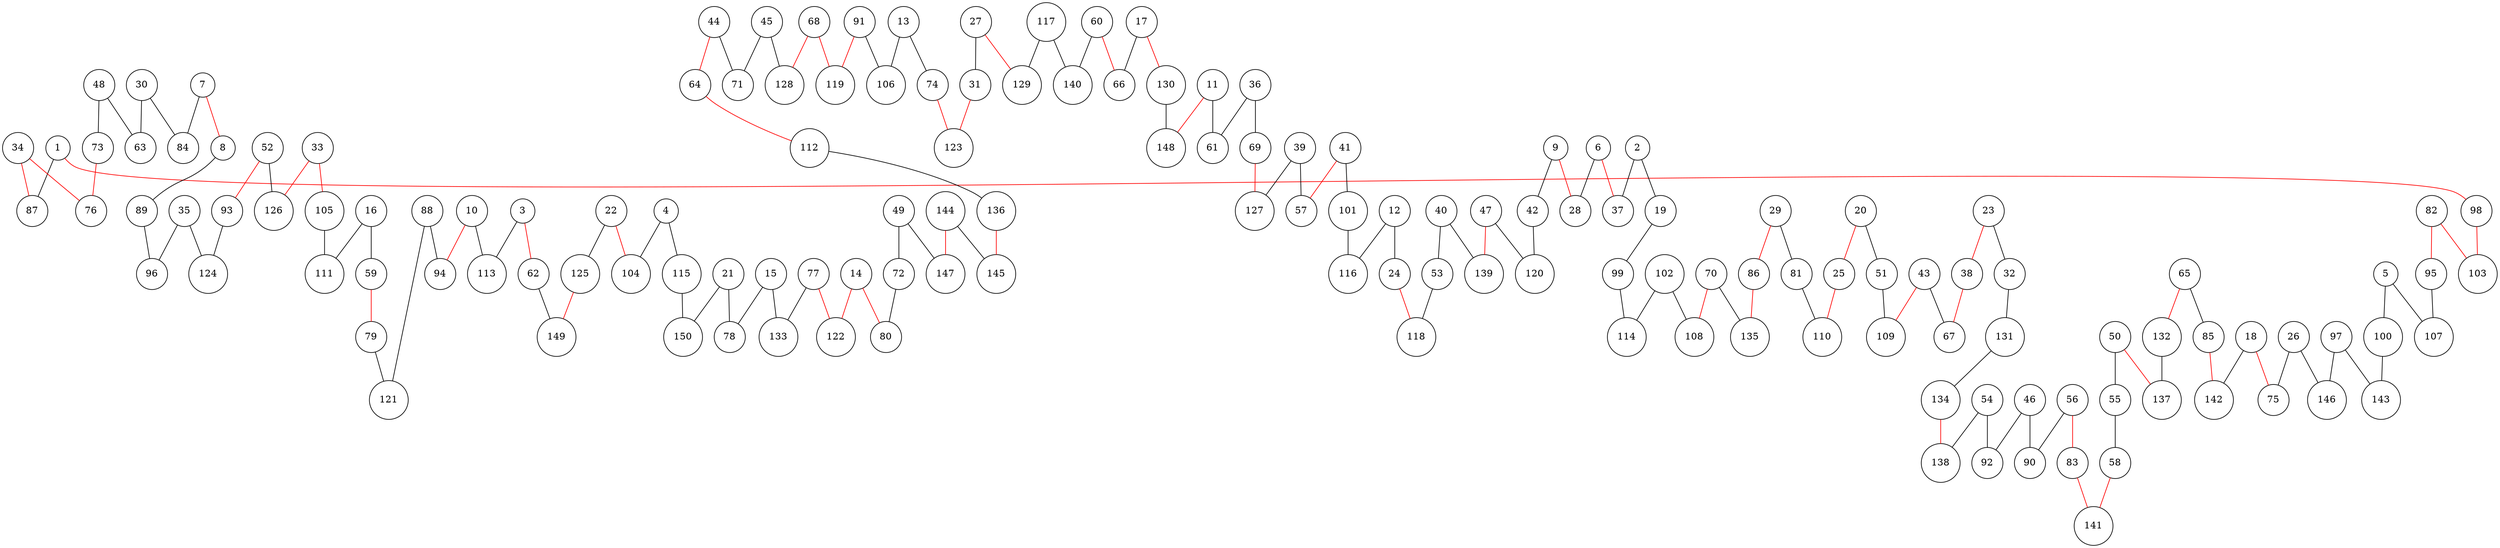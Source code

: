 graph ch150 {
	node [shape=circle fillcolor=white]
	1 [ pos = "1.070403,15.473337!"]
	2 [ pos = "17.502303,14.132669!"]
	3 [ pos = "1.090184,10.096625!"]
	4 [ pos = "1.527918,3.759195!"]
	5 [ pos = "4.090149,18.061076!"]
	6 [ pos = "19.725748,13.395577!"]
	7 [ pos = "3.223497,15.136220!"]
	8 [ pos = "4.045175,14.432919!"]
	9 [ pos = "18.899667,12.749494!"]
	10 [ pos = "2.824434,10.995623!"]
	11 [ pos = "19.938547,5.157585!"]
	12 [ pos = "15.338401,8.211936!"]
	13 [ pos = "5.500969,0.584369!"]
	14 [ pos = "8.084956,6.570059!"]
	15 [ pos = "6.885267,8.048578!"]
	16 [ pos = "7.059753,9.219271!"]
	17 [ pos = "18.576023,1.782125!"]
	18 [ pos = "10.091405,19.063659!"]
	19 [ pos = "18.108887,15.294098!"]
	20 [ pos = "13.960988,12.507889!"]
	21 [ pos = "4.042783,6.530959!"]
	22 [ pos = "0.496421,6.868557!"]
	23 [ pos = "11.366327,6.614630!"]
	24 [ pos = "16.175982,8.073501!"]
	25 [ pos = "13.606060,13.395685!"]
	26 [ pos = "9.218159,15.733723!"]
	27 [ pos = "11.366327,2.137379!"]
	28 [ pos = "19.237331,12.376251!"]
	29 [ pos = "16.331330,15.160349!"]
	30 [ pos = "2.992065,13.804046!"]
	31 [ pos = "10.198446,1.934069!"]
	32 [ pos = "11.447763,7.252775!"]
	33 [ pos = "8.071149,12.203434!"]
	34 [ pos = "1.680444,14.500185!"]
	35 [ pos = "5.425030,13.162452!"]
	36 [ pos = "18.867103,6.479378!"]
	37 [ pos = "18.270090,13.358259!"]
	38 [ pos = "11.865719,6.670250!"]
	39 [ pos = "15.646513,4.621880!"]
	40 [ pos = "17.630354,9.701864!"]
	41 [ pos = "14.148181,4.234848!"]
	42 [ pos = "18.011843,12.392609!"]
	43 [ pos = "13.468938,8.983704!"]
	44 [ pos = "3.952441,3.921676!"]
	45 [ pos = "2.618437,3.145515!"]
	46 [ pos = "11.170158,12.121648!"]
	47 [ pos = "16.158153,12.269814!"]
	48 [ pos = "1.558884,12.538326!"]
	49 [ pos = "9.559195,4.397102!"]
	50 [ pos = "15.182289,17.508351!"]
	51 [ pos = "13.601401,11.029699!"]
	52 [ pos = "6.542394,11.734786!"]
	53 [ pos = "16.536081,9.186936!"]
	54 [ pos = "10.261551,11.563840!"]
	55 [ pos = "13.908183,16.955286!"]
	56 [ pos = "9.811320,14.561400!"]
	57 [ pos = "15.163236,3.936547!"]
	58 [ pos = "14.261036,16.474033!"]
	59 [ pos = "6.413330,8.933551!"]
	60 [ pos = "17.035141,2.339060!"]
	61 [ pos = "18.914176,6.205405!"]
	62 [ pos = "1.249088,8.733548!"]
	63 [ pos = "2.271939,12.750256!"]
	64 [ pos = "6.015869,3.737186!"]
	65 [ pos = "12.358570,17.995009!"]
	66 [ pos = "17.818877,1.978143!"]
	67 [ pos = "12.480229,8.089219!"]
	68 [ pos = "1.698731,1.147273!"]
	69 [ pos = "18.038287,6.585578!"]
	70 [ pos = "16.563128,17.183806!"]
	71 [ pos = "3.369725,3.230125!"]
	72 [ pos = "8.513946,4.754946!"]
	73 [ pos = "0.650838,13.023861!"]
	74 [ pos = "7.425179,0.303629!"]
	75 [ pos = "9.788122,17.136692!"]
	76 [ pos = "0.286649,13.978693!"]
	77 [ pos = "9.014315,7.811661!"]
	78 [ pos = "6.310011,7.721729!"]
	79 [ pos = "5.492731,8.982619!"]
	80 [ pos = "7.762392,6.441175!"]
	81 [ pos = "15.173795,14.411434!"]
	82 [ pos = "1.216036,18.765668!"]
	83 [ pos = "11.325409,15.423468!"]
	84 [ pos = "3.392617,14.544262!"]
	85 [ pos = "11.312941,20.000000!"]
	86 [ pos = "15.982435,16.035927!"]
	87 [ pos = "0.647488,15.045568!"]
	88 [ pos = "3.877925,9.315896!"]
	89 [ pos = "4.044120,13.873387!"]
	90 [ pos = "11.343897,13.173151!"]
	91 [ pos = "2.508785,0.560857!"]
	92 [ pos = "10.018748,12.026605!"]
	93 [ pos = "6.195552,13.336857!"]
	94 [ pos = "3.743152,10.039465!"]
	95 [ pos = "2.076600,18.463202!"]
	96 [ pos = "4.134168,13.077851!"]
	97 [ pos = "6.071797,17.008998!"]
	98 [ pos = "1.427191,15.479799!"]
	99 [ pos = "18.775098,15.956568!"]
	100 [ pos = "5.048883,18.541505!"]
	101 [ pos = "14.306094,5.682120!"]
	102 [ pos = "18.135347,17.520978!"]
	103 [ pos = "1.708378,15.771338!"]
	104 [ pos = "0.434990,4.089678!"]
	105 [ pos = "8.091214,10.762651!"]
	106 [ pos = "4.189593,1.127121!"]
	107 [ pos = "2.912454,18.157671!"]
	108 [ pos = "16.816733,16.599385!"]
	109 [ pos = "13.073289,10.007079!"]
	110 [ pos = "15.366332,13.511332!"]
	111 [ pos = "7.701285,10.506265!"]
	112 [ pos = "6.858946,2.934217!"]
	113 [ pos = "2.529321,10.980131!"]
	114 [ pos = "18.838540,16.695529!"]
	115 [ pos = "2.794301,4.501713!"]
	116 [ pos = "14.484400,6.661607!"]
	117 [ pos = "14.302496,1.855901!"]
	118 [ pos = "16.994222,7.887330!"]
	119 [ pos = "1.893560,0.689934!"]
	120 [ pos = "17.108910,11.852279!"]
	121 [ pos = "4.926364,9.846400!"]
	122 [ pos = "8.562264,7.199885!"]
	123 [ pos = "8.686824,0.601901!"]
	124 [ pos = "5.657935,14.649360!"]
	125 [ pos = "1.601628,6.949344!"]
	126 [ pos = "7.306444,12.833197!"]
	127 [ pos = "17.395079,6.362549!"]
	128 [ pos = "2.009106,2.227835!"]
	129 [ pos = "11.385518,3.418191!"]
	130 [ pos = "18.169060,3.811735!"]
	131 [ pos = "10.817101,7.784879!"]
	132 [ pos = "13.860669,19.357731!"]
	133 [ pos = "7.973012,8.575118!"]
	134 [ pos = "10.911600,10.302055!"]
	135 [ pos = "15.942161,17.020343!"]
	136 [ pos = "7.120674,2.191720!"]
	137 [ pos = "16.093627,19.156603!"]
	138 [ pos = "11.394682,11.225968!"]
	139 [ pos = "16.893844,10.599616!"]
	140 [ pos = "15.959136,0.012005!"]
	141 [ pos = "13.191899,15.167891!"]
	142 [ pos = "10.141679,19.595931!"]
	143 [ pos = "5.536833,19.148170!"]
	144 [ pos = "10.072770,4.012003!"]
	145 [ pos = "8.818241,3.293759!"]
	146 [ pos = "8.565319,15.169705!"]
	147 [ pos = "9.557024,4.350001!"]
	148 [ pos = "19.754931,3.847665!"]
	149 [ pos = "1.374617,7.747062!"]
	150 [ pos = "2.620210,4.756116!"]

	1 -- 87 [color = black]
	1 -- 98 [color = red]
	2 -- 19 [color = black]
	2 -- 37 [color = black]
	3 -- 62 [color = red]
	3 -- 113 [color = black]
	4 -- 104 [color = black]
	4 -- 115 [color = black]
	5 -- 100 [color = black]
	5 -- 107 [color = black]
	6 -- 28 [color = black]
	6 -- 37 [color = red]
	7 -- 8 [color = red]
	7 -- 84 [color = black]
	8 -- 89 [color = black]
	9 -- 28 [color = red]
	9 -- 42 [color = black]
	10 -- 94 [color = red]
	10 -- 113 [color = black]
	11 -- 61 [color = black]
	11 -- 148 [color = red]
	12 -- 24 [color = black]
	12 -- 116 [color = black]
	13 -- 74 [color = black]
	13 -- 106 [color = black]
	14 -- 80 [color = red]
	14 -- 122 [color = red]
	15 -- 78 [color = black]
	15 -- 133 [color = black]
	16 -- 59 [color = black]
	16 -- 111 [color = black]
	17 -- 66 [color = black]
	17 -- 130 [color = red]
	18 -- 75 [color = red]
	18 -- 142 [color = black]
	19 -- 99 [color = black]
	20 -- 25 [color = red]
	20 -- 51 [color = black]
	21 -- 78 [color = black]
	21 -- 150 [color = black]
	22 -- 104 [color = red]
	22 -- 125 [color = black]
	23 -- 32 [color = black]
	23 -- 38 [color = red]
	24 -- 118 [color = red]
	25 -- 110 [color = red]
	26 -- 75 [color = black]
	26 -- 146 [color = black]
	27 -- 31 [color = black]
	27 -- 129 [color = red]
	29 -- 81 [color = black]
	29 -- 86 [color = red]
	30 -- 63 [color = black]
	30 -- 84 [color = black]
	31 -- 123 [color = red]
	32 -- 131 [color = black]
	33 -- 105 [color = red]
	33 -- 126 [color = red]
	34 -- 76 [color = red]
	34 -- 87 [color = red]
	35 -- 96 [color = black]
	35 -- 124 [color = black]
	36 -- 61 [color = black]
	36 -- 69 [color = black]
	38 -- 67 [color = red]
	39 -- 57 [color = black]
	39 -- 127 [color = black]
	40 -- 53 [color = black]
	40 -- 139 [color = black]
	41 -- 57 [color = red]
	41 -- 101 [color = black]
	42 -- 120 [color = black]
	43 -- 67 [color = black]
	43 -- 109 [color = red]
	44 -- 64 [color = red]
	44 -- 71 [color = black]
	45 -- 71 [color = black]
	45 -- 128 [color = black]
	46 -- 90 [color = black]
	46 -- 92 [color = black]
	47 -- 120 [color = black]
	47 -- 139 [color = red]
	48 -- 63 [color = black]
	48 -- 73 [color = black]
	49 -- 72 [color = black]
	49 -- 147 [color = black]
	50 -- 55 [color = black]
	50 -- 137 [color = red]
	51 -- 109 [color = black]
	52 -- 93 [color = red]
	52 -- 126 [color = black]
	53 -- 118 [color = black]
	54 -- 92 [color = black]
	54 -- 138 [color = black]
	55 -- 58 [color = black]
	56 -- 83 [color = red]
	56 -- 90 [color = black]
	58 -- 141 [color = red]
	59 -- 79 [color = red]
	60 -- 66 [color = red]
	60 -- 140 [color = black]
	62 -- 149 [color = black]
	64 -- 112 [color = red]
	65 -- 85 [color = black]
	65 -- 132 [color = red]
	68 -- 119 [color = red]
	68 -- 128 [color = red]
	69 -- 127 [color = red]
	70 -- 108 [color = red]
	70 -- 135 [color = black]
	72 -- 80 [color = black]
	73 -- 76 [color = red]
	74 -- 123 [color = red]
	77 -- 122 [color = red]
	77 -- 133 [color = black]
	79 -- 121 [color = black]
	81 -- 110 [color = black]
	82 -- 95 [color = red]
	82 -- 103 [color = red]
	83 -- 141 [color = red]
	85 -- 142 [color = red]
	86 -- 135 [color = red]
	88 -- 94 [color = black]
	88 -- 121 [color = black]
	89 -- 96 [color = black]
	91 -- 106 [color = black]
	91 -- 119 [color = red]
	93 -- 124 [color = black]
	95 -- 107 [color = black]
	97 -- 143 [color = black]
	97 -- 146 [color = black]
	98 -- 103 [color = red]
	99 -- 114 [color = black]
	100 -- 143 [color = black]
	101 -- 116 [color = black]
	102 -- 108 [color = black]
	102 -- 114 [color = black]
	105 -- 111 [color = black]
	112 -- 136 [color = black]
	115 -- 150 [color = black]
	117 -- 129 [color = black]
	117 -- 140 [color = black]
	125 -- 149 [color = red]
	130 -- 148 [color = black]
	131 -- 134 [color = black]
	132 -- 137 [color = black]
	134 -- 138 [color = red]
	136 -- 145 [color = red]
	144 -- 145 [color = black]
	144 -- 147 [color = red]
}